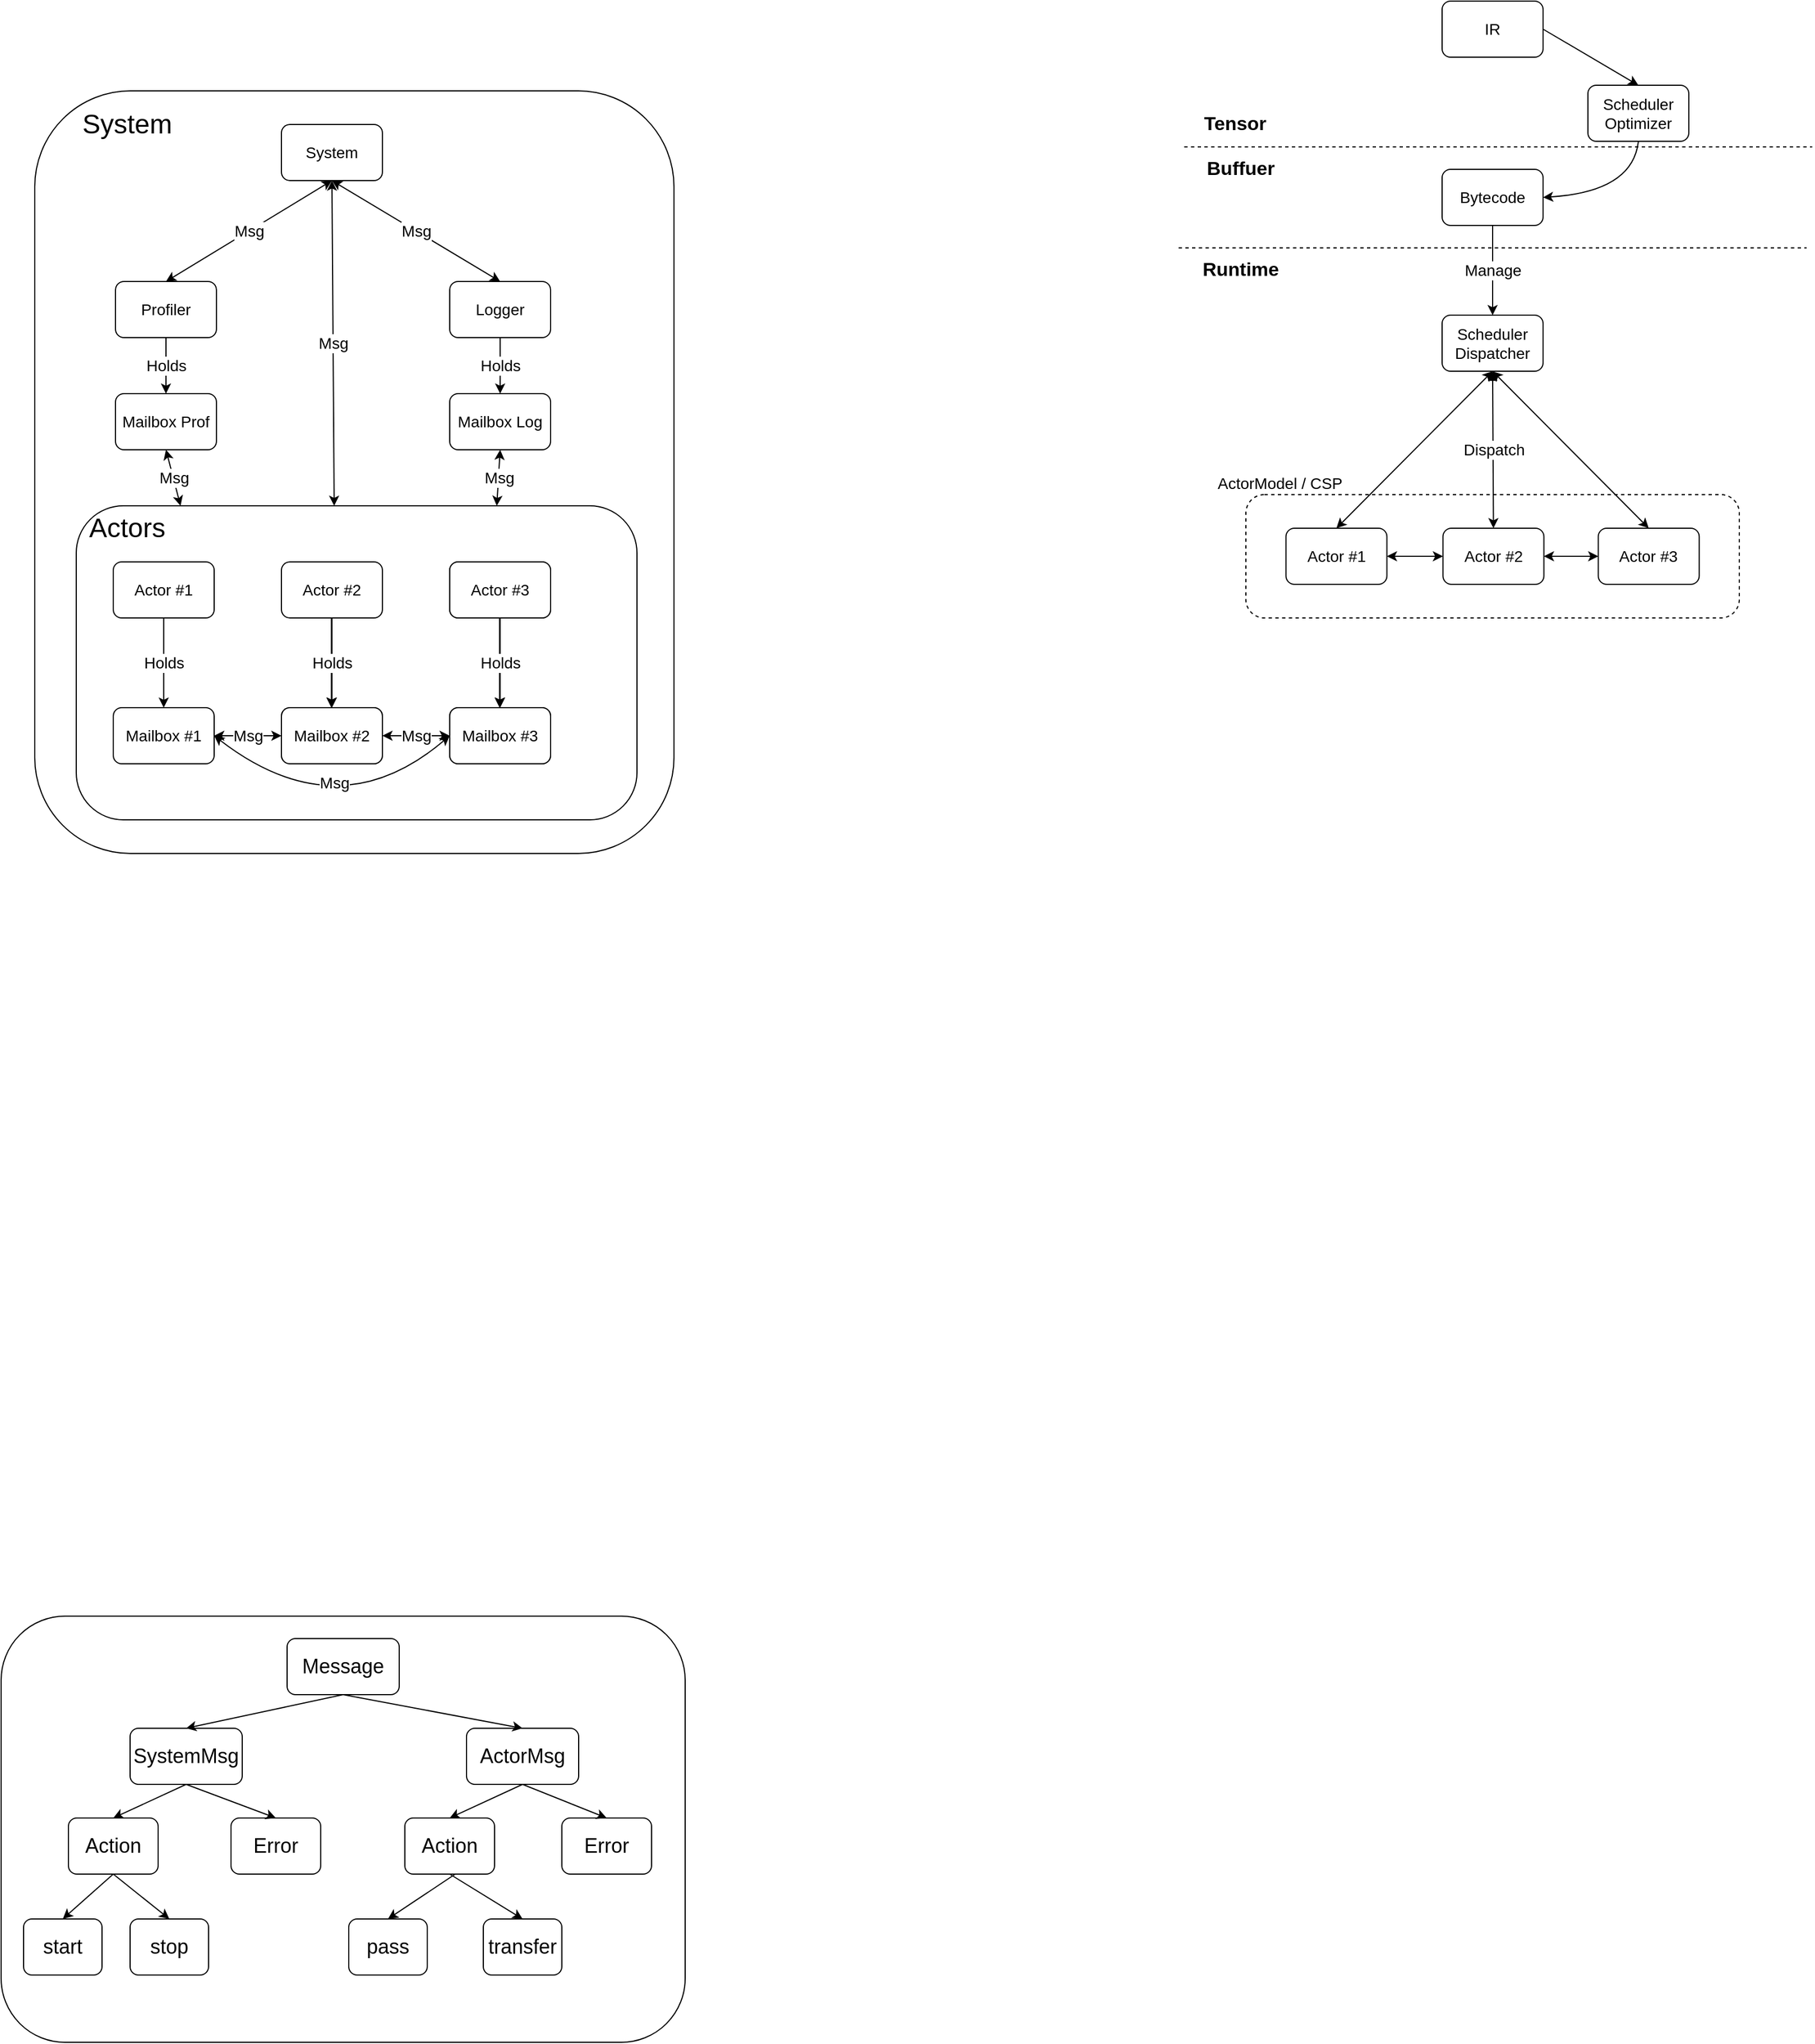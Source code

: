 <mxfile version="20.0.3" type="github" pages="3">
  <diagram id="C5RBs43oDa-KdzZeNtuy" name="flow">
    <mxGraphModel dx="2424" dy="1038" grid="1" gridSize="10" guides="1" tooltips="1" connect="1" arrows="1" fold="1" page="1" pageScale="1" pageWidth="827" pageHeight="1169" math="0" shadow="0">
      <root>
        <mxCell id="WIyWlLk6GJQsqaUBKTNV-0" />
        <mxCell id="WIyWlLk6GJQsqaUBKTNV-1" parent="WIyWlLk6GJQsqaUBKTNV-0" />
        <mxCell id="iDr1mqImWVxo8WTMFwHj-2" value="" style="rounded=1;whiteSpace=wrap;html=1;fillColor=#FFFFFF;" parent="WIyWlLk6GJQsqaUBKTNV-1" vertex="1">
          <mxGeometry x="-730" y="1480" width="610" height="380" as="geometry" />
        </mxCell>
        <mxCell id="iDr1mqImWVxo8WTMFwHj-0" value="" style="rounded=1;whiteSpace=wrap;html=1;fillColor=#FFFFFF;" parent="WIyWlLk6GJQsqaUBKTNV-1" vertex="1">
          <mxGeometry x="-700" y="120" width="570" height="680" as="geometry" />
        </mxCell>
        <mxCell id="vKvuOd5WfspxJ3sKfBwi-32" value="" style="rounded=1;whiteSpace=wrap;html=1;fillColor=#FFFFFF;" parent="WIyWlLk6GJQsqaUBKTNV-1" vertex="1">
          <mxGeometry x="-663" y="490" width="500" height="280" as="geometry" />
        </mxCell>
        <mxCell id="GxpNQqLrR4lgnH7dVVDZ-0" value="&lt;font style=&quot;font-size: 14px;&quot;&gt;IR&lt;/font&gt;" style="rounded=1;whiteSpace=wrap;html=1;" parent="WIyWlLk6GJQsqaUBKTNV-1" vertex="1">
          <mxGeometry x="555" y="40" width="90" height="50" as="geometry" />
        </mxCell>
        <mxCell id="GxpNQqLrR4lgnH7dVVDZ-2" value="&lt;font style=&quot;font-size: 14px;&quot;&gt;Bytecode&lt;/font&gt;" style="rounded=1;whiteSpace=wrap;html=1;" parent="WIyWlLk6GJQsqaUBKTNV-1" vertex="1">
          <mxGeometry x="555" y="190" width="90" height="50" as="geometry" />
        </mxCell>
        <mxCell id="GxpNQqLrR4lgnH7dVVDZ-5" value="" style="endArrow=none;dashed=1;html=1;" parent="WIyWlLk6GJQsqaUBKTNV-1" edge="1">
          <mxGeometry width="50" height="50" relative="1" as="geometry">
            <mxPoint x="320" y="260" as="sourcePoint" />
            <mxPoint x="880" y="260" as="targetPoint" />
          </mxGeometry>
        </mxCell>
        <mxCell id="GxpNQqLrR4lgnH7dVVDZ-6" value="&lt;b&gt;&lt;font style=&quot;font-size: 17px;&quot;&gt;Runtime&lt;/font&gt;&lt;/b&gt;" style="text;html=1;align=center;verticalAlign=middle;resizable=0;points=[];autosize=1;strokeColor=none;fillColor=none;" parent="WIyWlLk6GJQsqaUBKTNV-1" vertex="1">
          <mxGeometry x="335" y="270" width="80" height="20" as="geometry" />
        </mxCell>
        <mxCell id="GxpNQqLrR4lgnH7dVVDZ-7" value="&lt;font style=&quot;font-size: 14px;&quot;&gt;Actor #1&lt;/font&gt;" style="rounded=1;whiteSpace=wrap;html=1;" parent="WIyWlLk6GJQsqaUBKTNV-1" vertex="1">
          <mxGeometry x="415.75" y="510" width="90" height="50" as="geometry" />
        </mxCell>
        <mxCell id="GxpNQqLrR4lgnH7dVVDZ-8" value="&lt;font style=&quot;font-size: 14px;&quot;&gt;Scheduler&lt;br&gt;Dispatcher&lt;/font&gt;" style="rounded=1;whiteSpace=wrap;html=1;" parent="WIyWlLk6GJQsqaUBKTNV-1" vertex="1">
          <mxGeometry x="555" y="320" width="90" height="50" as="geometry" />
        </mxCell>
        <mxCell id="GxpNQqLrR4lgnH7dVVDZ-9" value="&lt;font style=&quot;font-size: 14px;&quot;&gt;Actor #2&lt;/font&gt;" style="rounded=1;whiteSpace=wrap;html=1;" parent="WIyWlLk6GJQsqaUBKTNV-1" vertex="1">
          <mxGeometry x="555.75" y="510" width="90" height="50" as="geometry" />
        </mxCell>
        <mxCell id="GxpNQqLrR4lgnH7dVVDZ-10" value="&lt;font style=&quot;font-size: 14px;&quot;&gt;Actor #3&lt;/font&gt;" style="rounded=1;whiteSpace=wrap;html=1;" parent="WIyWlLk6GJQsqaUBKTNV-1" vertex="1">
          <mxGeometry x="694.25" y="510" width="90" height="50" as="geometry" />
        </mxCell>
        <mxCell id="GxpNQqLrR4lgnH7dVVDZ-16" value="" style="endArrow=classic;startArrow=classic;html=1;entryX=0;entryY=0.5;entryDx=0;entryDy=0;exitX=1;exitY=0.5;exitDx=0;exitDy=0;" parent="WIyWlLk6GJQsqaUBKTNV-1" source="GxpNQqLrR4lgnH7dVVDZ-7" target="GxpNQqLrR4lgnH7dVVDZ-9" edge="1">
          <mxGeometry width="50" height="50" relative="1" as="geometry">
            <mxPoint x="435.75" y="720" as="sourcePoint" />
            <mxPoint x="575.75" y="580" as="targetPoint" />
          </mxGeometry>
        </mxCell>
        <mxCell id="GxpNQqLrR4lgnH7dVVDZ-17" value="" style="endArrow=classic;startArrow=classic;html=1;entryX=0;entryY=0.5;entryDx=0;entryDy=0;exitX=1;exitY=0.5;exitDx=0;exitDy=0;" parent="WIyWlLk6GJQsqaUBKTNV-1" source="GxpNQqLrR4lgnH7dVVDZ-9" target="GxpNQqLrR4lgnH7dVVDZ-10" edge="1">
          <mxGeometry width="50" height="50" relative="1" as="geometry">
            <mxPoint x="525.75" y="720" as="sourcePoint" />
            <mxPoint x="665.75" y="580" as="targetPoint" />
          </mxGeometry>
        </mxCell>
        <mxCell id="mCp2D2DZsQye_z4wcUXH-2" value="" style="endArrow=classic;rounded=0;fontSize=16;entryX=0.5;entryY=0;entryDx=0;entryDy=0;exitX=0.5;exitY=1;exitDx=0;exitDy=0;labelBorderColor=none;html=1;verticalAlign=middle;startArrow=block;startFill=1;" parent="WIyWlLk6GJQsqaUBKTNV-1" source="GxpNQqLrR4lgnH7dVVDZ-8" target="GxpNQqLrR4lgnH7dVVDZ-9" edge="1">
          <mxGeometry relative="1" as="geometry">
            <mxPoint x="705" y="350" as="sourcePoint" />
            <mxPoint x="805" y="350" as="targetPoint" />
          </mxGeometry>
        </mxCell>
        <mxCell id="mCp2D2DZsQye_z4wcUXH-3" value="Dispatch" style="edgeLabel;resizable=0;html=1;align=center;verticalAlign=middle;fontSize=14;" parent="mCp2D2DZsQye_z4wcUXH-2" connectable="0" vertex="1">
          <mxGeometry relative="1" as="geometry" />
        </mxCell>
        <mxCell id="mCp2D2DZsQye_z4wcUXH-6" value="" style="endArrow=classic;startArrow=classic;html=1;entryX=0.5;entryY=0;entryDx=0;entryDy=0;exitX=0.5;exitY=1;exitDx=0;exitDy=0;" parent="WIyWlLk6GJQsqaUBKTNV-1" source="GxpNQqLrR4lgnH7dVVDZ-8" target="GxpNQqLrR4lgnH7dVVDZ-7" edge="1">
          <mxGeometry width="50" height="50" relative="1" as="geometry">
            <mxPoint x="690" y="400" as="sourcePoint" />
            <mxPoint x="738.5" y="400" as="targetPoint" />
            <Array as="points" />
          </mxGeometry>
        </mxCell>
        <mxCell id="mCp2D2DZsQye_z4wcUXH-7" value="" style="endArrow=classic;startArrow=classic;html=1;entryX=0.5;entryY=0;entryDx=0;entryDy=0;exitX=0.5;exitY=1;exitDx=0;exitDy=0;" parent="WIyWlLk6GJQsqaUBKTNV-1" source="GxpNQqLrR4lgnH7dVVDZ-8" target="GxpNQqLrR4lgnH7dVVDZ-10" edge="1">
          <mxGeometry width="50" height="50" relative="1" as="geometry">
            <mxPoint x="665" y="600" as="sourcePoint" />
            <mxPoint x="713.5" y="600" as="targetPoint" />
          </mxGeometry>
        </mxCell>
        <mxCell id="JdIXmPIAXFxYYO2-05fA-1" value="&lt;font style=&quot;font-size: 14px;&quot;&gt;Scheduler&lt;br&gt;Optimizer&lt;/font&gt;" style="rounded=1;whiteSpace=wrap;html=1;" parent="WIyWlLk6GJQsqaUBKTNV-1" vertex="1">
          <mxGeometry x="685" y="115" width="90" height="50" as="geometry" />
        </mxCell>
        <mxCell id="JdIXmPIAXFxYYO2-05fA-2" value="" style="curved=1;endArrow=classic;html=1;rounded=0;labelBorderColor=none;fontSize=16;fontColor=#99FFCC;exitX=1;exitY=0.5;exitDx=0;exitDy=0;entryX=0.5;entryY=0;entryDx=0;entryDy=0;" parent="WIyWlLk6GJQsqaUBKTNV-1" source="GxpNQqLrR4lgnH7dVVDZ-0" target="JdIXmPIAXFxYYO2-05fA-1" edge="1">
          <mxGeometry width="50" height="50" relative="1" as="geometry">
            <mxPoint x="725" y="360" as="sourcePoint" />
            <mxPoint x="775" y="310" as="targetPoint" />
          </mxGeometry>
        </mxCell>
        <mxCell id="JdIXmPIAXFxYYO2-05fA-4" value="" style="endArrow=classic;rounded=0;fontSize=16;labelBorderColor=none;html=1;verticalAlign=middle;startArrow=none;startFill=0;exitX=0.5;exitY=1;exitDx=0;exitDy=0;entryX=0.5;entryY=0;entryDx=0;entryDy=0;" parent="WIyWlLk6GJQsqaUBKTNV-1" source="A3YoOnqOYl5nuhbCR5Bo-2" target="A3YoOnqOYl5nuhbCR5Bo-5" edge="1">
          <mxGeometry relative="1" as="geometry">
            <mxPoint x="-150" y="490" as="sourcePoint" />
            <mxPoint x="560" y="630" as="targetPoint" />
            <Array as="points">
              <mxPoint x="-585" y="610" />
            </Array>
          </mxGeometry>
        </mxCell>
        <mxCell id="JdIXmPIAXFxYYO2-05fA-5" value="Holds" style="edgeLabel;resizable=0;html=1;align=center;verticalAlign=middle;fontSize=14;" parent="JdIXmPIAXFxYYO2-05fA-4" connectable="0" vertex="1">
          <mxGeometry relative="1" as="geometry" />
        </mxCell>
        <mxCell id="JdIXmPIAXFxYYO2-05fA-6" value="" style="curved=1;endArrow=classic;html=1;rounded=0;labelBorderColor=none;fontSize=16;fontColor=#99FFCC;exitX=0.5;exitY=1;exitDx=0;exitDy=0;entryX=1;entryY=0.5;entryDx=0;entryDy=0;" parent="WIyWlLk6GJQsqaUBKTNV-1" source="JdIXmPIAXFxYYO2-05fA-1" target="GxpNQqLrR4lgnH7dVVDZ-2" edge="1">
          <mxGeometry width="50" height="50" relative="1" as="geometry">
            <mxPoint x="845" y="165" as="sourcePoint" />
            <mxPoint x="930" y="215" as="targetPoint" />
            <Array as="points">
              <mxPoint x="725" y="210" />
            </Array>
          </mxGeometry>
        </mxCell>
        <mxCell id="JdIXmPIAXFxYYO2-05fA-7" value="" style="endArrow=classic;rounded=0;fontSize=16;exitX=0.5;exitY=1;exitDx=0;exitDy=0;labelBorderColor=none;html=1;verticalAlign=middle;startArrow=none;startFill=0;entryX=0.5;entryY=0;entryDx=0;entryDy=0;" parent="WIyWlLk6GJQsqaUBKTNV-1" source="GxpNQqLrR4lgnH7dVVDZ-2" target="GxpNQqLrR4lgnH7dVVDZ-8" edge="1">
          <mxGeometry relative="1" as="geometry">
            <mxPoint x="599.5" y="250" as="sourcePoint" />
            <mxPoint x="600" y="350" as="targetPoint" />
          </mxGeometry>
        </mxCell>
        <mxCell id="JdIXmPIAXFxYYO2-05fA-8" value="Manage" style="edgeLabel;resizable=0;html=1;align=center;verticalAlign=middle;fontSize=14;" parent="JdIXmPIAXFxYYO2-05fA-7" connectable="0" vertex="1">
          <mxGeometry relative="1" as="geometry" />
        </mxCell>
        <mxCell id="JdIXmPIAXFxYYO2-05fA-11" value="" style="rounded=1;whiteSpace=wrap;html=1;fontSize=14;fontColor=#99FFCC;fillColor=none;dashed=1;shadow=0;sketch=0;glass=0;" parent="WIyWlLk6GJQsqaUBKTNV-1" vertex="1">
          <mxGeometry x="380" y="480" width="440" height="110" as="geometry" />
        </mxCell>
        <mxCell id="JdIXmPIAXFxYYO2-05fA-12" value="ActorModel / CSP" style="text;html=1;align=center;verticalAlign=middle;resizable=0;points=[];autosize=1;strokeColor=none;fillColor=none;fontSize=14;fontColor=#000000;" parent="WIyWlLk6GJQsqaUBKTNV-1" vertex="1">
          <mxGeometry x="345" y="460" width="130" height="20" as="geometry" />
        </mxCell>
        <mxCell id="JdIXmPIAXFxYYO2-05fA-13" value="" style="endArrow=none;dashed=1;html=1;" parent="WIyWlLk6GJQsqaUBKTNV-1" edge="1">
          <mxGeometry width="50" height="50" relative="1" as="geometry">
            <mxPoint x="325" y="170" as="sourcePoint" />
            <mxPoint x="885" y="170" as="targetPoint" />
          </mxGeometry>
        </mxCell>
        <mxCell id="JdIXmPIAXFxYYO2-05fA-14" value="&lt;b&gt;&lt;font style=&quot;font-size: 17px;&quot;&gt;Buffuer&lt;/font&gt;&lt;/b&gt;" style="text;html=1;align=center;verticalAlign=middle;resizable=0;points=[];autosize=1;strokeColor=none;fillColor=none;" parent="WIyWlLk6GJQsqaUBKTNV-1" vertex="1">
          <mxGeometry x="335" y="180" width="80" height="20" as="geometry" />
        </mxCell>
        <mxCell id="JdIXmPIAXFxYYO2-05fA-15" value="&lt;b&gt;&lt;font style=&quot;font-size: 17px;&quot;&gt;Tensor&lt;br&gt;&lt;/font&gt;&lt;/b&gt;" style="text;html=1;align=center;verticalAlign=middle;resizable=0;points=[];autosize=1;strokeColor=none;fillColor=none;" parent="WIyWlLk6GJQsqaUBKTNV-1" vertex="1">
          <mxGeometry x="335" y="140" width="70" height="20" as="geometry" />
        </mxCell>
        <mxCell id="A3YoOnqOYl5nuhbCR5Bo-2" value="&lt;font style=&quot;font-size: 14px;&quot;&gt;Actor #1&lt;/font&gt;" style="rounded=1;whiteSpace=wrap;html=1;" parent="WIyWlLk6GJQsqaUBKTNV-1" vertex="1">
          <mxGeometry x="-630" y="540" width="90" height="50" as="geometry" />
        </mxCell>
        <mxCell id="2EiarvyYfo41P1rPObto-3" value="" style="edgeStyle=orthogonalEdgeStyle;rounded=0;orthogonalLoop=1;jettySize=auto;html=1;" edge="1" parent="WIyWlLk6GJQsqaUBKTNV-1" source="A3YoOnqOYl5nuhbCR5Bo-3" target="2EiarvyYfo41P1rPObto-2">
          <mxGeometry relative="1" as="geometry" />
        </mxCell>
        <mxCell id="A3YoOnqOYl5nuhbCR5Bo-3" value="&lt;font style=&quot;font-size: 14px;&quot;&gt;Actor #2&lt;/font&gt;" style="rounded=1;whiteSpace=wrap;html=1;" parent="WIyWlLk6GJQsqaUBKTNV-1" vertex="1">
          <mxGeometry x="-480" y="540" width="90" height="50" as="geometry" />
        </mxCell>
        <mxCell id="2EiarvyYfo41P1rPObto-1" value="" style="edgeStyle=orthogonalEdgeStyle;rounded=0;orthogonalLoop=1;jettySize=auto;html=1;" edge="1" parent="WIyWlLk6GJQsqaUBKTNV-1" source="A3YoOnqOYl5nuhbCR5Bo-4" target="2EiarvyYfo41P1rPObto-0">
          <mxGeometry relative="1" as="geometry" />
        </mxCell>
        <mxCell id="A3YoOnqOYl5nuhbCR5Bo-4" value="&lt;font style=&quot;font-size: 14px;&quot;&gt;Actor #3&lt;/font&gt;" style="rounded=1;whiteSpace=wrap;html=1;" parent="WIyWlLk6GJQsqaUBKTNV-1" vertex="1">
          <mxGeometry x="-330" y="540" width="90" height="50" as="geometry" />
        </mxCell>
        <mxCell id="A3YoOnqOYl5nuhbCR5Bo-5" value="&lt;font style=&quot;font-size: 14px;&quot;&gt;Mailbox #1&lt;/font&gt;" style="rounded=1;whiteSpace=wrap;html=1;" parent="WIyWlLk6GJQsqaUBKTNV-1" vertex="1">
          <mxGeometry x="-630" y="670" width="90" height="50" as="geometry" />
        </mxCell>
        <mxCell id="A3YoOnqOYl5nuhbCR5Bo-6" value="&lt;font style=&quot;font-size: 14px;&quot;&gt;Mailbox #2&lt;/font&gt;" style="rounded=1;whiteSpace=wrap;html=1;" parent="WIyWlLk6GJQsqaUBKTNV-1" vertex="1">
          <mxGeometry x="-480" y="670" width="90" height="50" as="geometry" />
        </mxCell>
        <mxCell id="A3YoOnqOYl5nuhbCR5Bo-7" value="&lt;font style=&quot;font-size: 14px;&quot;&gt;Mailbox #3&lt;/font&gt;" style="rounded=1;whiteSpace=wrap;html=1;" parent="WIyWlLk6GJQsqaUBKTNV-1" vertex="1">
          <mxGeometry x="-330" y="670" width="90" height="50" as="geometry" />
        </mxCell>
        <mxCell id="A3YoOnqOYl5nuhbCR5Bo-15" value="" style="endArrow=classic;rounded=0;fontSize=16;labelBorderColor=none;html=1;verticalAlign=middle;startArrow=none;startFill=0;exitX=0.5;exitY=1;exitDx=0;exitDy=0;entryX=0.5;entryY=0;entryDx=0;entryDy=0;" parent="WIyWlLk6GJQsqaUBKTNV-1" edge="1">
          <mxGeometry relative="1" as="geometry">
            <mxPoint x="-435.5" y="590" as="sourcePoint" />
            <mxPoint x="-435.5" y="670" as="targetPoint" />
            <Array as="points">
              <mxPoint x="-435.5" y="610" />
            </Array>
          </mxGeometry>
        </mxCell>
        <mxCell id="A3YoOnqOYl5nuhbCR5Bo-16" value="Holds" style="edgeLabel;resizable=0;html=1;align=center;verticalAlign=middle;fontSize=14;" parent="A3YoOnqOYl5nuhbCR5Bo-15" connectable="0" vertex="1">
          <mxGeometry relative="1" as="geometry" />
        </mxCell>
        <mxCell id="A3YoOnqOYl5nuhbCR5Bo-17" value="" style="endArrow=classic;rounded=0;fontSize=16;labelBorderColor=none;html=1;verticalAlign=middle;startArrow=none;startFill=0;exitX=0.5;exitY=1;exitDx=0;exitDy=0;entryX=0.5;entryY=0;entryDx=0;entryDy=0;" parent="WIyWlLk6GJQsqaUBKTNV-1" edge="1">
          <mxGeometry relative="1" as="geometry">
            <mxPoint x="-285.5" y="590" as="sourcePoint" />
            <mxPoint x="-285.5" y="670" as="targetPoint" />
            <Array as="points">
              <mxPoint x="-285.5" y="610" />
            </Array>
          </mxGeometry>
        </mxCell>
        <mxCell id="A3YoOnqOYl5nuhbCR5Bo-18" value="Holds" style="edgeLabel;resizable=0;html=1;align=center;verticalAlign=middle;fontSize=14;" parent="A3YoOnqOYl5nuhbCR5Bo-17" connectable="0" vertex="1">
          <mxGeometry relative="1" as="geometry" />
        </mxCell>
        <mxCell id="vKvuOd5WfspxJ3sKfBwi-0" value="" style="endArrow=classic;rounded=0;fontSize=16;labelBorderColor=none;html=1;verticalAlign=middle;startArrow=classic;startFill=1;exitX=0;exitY=0.5;exitDx=0;exitDy=0;entryX=1;entryY=0.5;entryDx=0;entryDy=0;" parent="WIyWlLk6GJQsqaUBKTNV-1" source="A3YoOnqOYl5nuhbCR5Bo-6" target="A3YoOnqOYl5nuhbCR5Bo-5" edge="1">
          <mxGeometry relative="1" as="geometry">
            <mxPoint x="-500" y="750" as="sourcePoint" />
            <mxPoint x="-500" y="830" as="targetPoint" />
            <Array as="points" />
          </mxGeometry>
        </mxCell>
        <mxCell id="vKvuOd5WfspxJ3sKfBwi-1" value="Msg" style="edgeLabel;resizable=0;html=1;align=center;verticalAlign=middle;fontSize=14;" parent="vKvuOd5WfspxJ3sKfBwi-0" connectable="0" vertex="1">
          <mxGeometry relative="1" as="geometry" />
        </mxCell>
        <mxCell id="vKvuOd5WfspxJ3sKfBwi-3" value="" style="endArrow=classic;rounded=0;fontSize=16;labelBorderColor=none;html=1;verticalAlign=middle;startArrow=classic;startFill=1;exitX=0;exitY=0.5;exitDx=0;exitDy=0;entryX=1;entryY=0.5;entryDx=0;entryDy=0;" parent="WIyWlLk6GJQsqaUBKTNV-1" source="A3YoOnqOYl5nuhbCR5Bo-7" target="A3YoOnqOYl5nuhbCR5Bo-6" edge="1">
          <mxGeometry relative="1" as="geometry">
            <mxPoint x="-470" y="705" as="sourcePoint" />
            <mxPoint x="-530" y="705" as="targetPoint" />
            <Array as="points" />
          </mxGeometry>
        </mxCell>
        <mxCell id="vKvuOd5WfspxJ3sKfBwi-4" value="Msg" style="edgeLabel;resizable=0;html=1;align=center;verticalAlign=middle;fontSize=14;" parent="vKvuOd5WfspxJ3sKfBwi-3" connectable="0" vertex="1">
          <mxGeometry relative="1" as="geometry" />
        </mxCell>
        <mxCell id="vKvuOd5WfspxJ3sKfBwi-6" value="" style="endArrow=classic;fontSize=16;labelBorderColor=none;html=1;verticalAlign=middle;startArrow=classic;startFill=1;entryX=1;entryY=0.5;entryDx=0;entryDy=0;curved=1;exitX=0;exitY=0.5;exitDx=0;exitDy=0;" parent="WIyWlLk6GJQsqaUBKTNV-1" source="A3YoOnqOYl5nuhbCR5Bo-7" target="A3YoOnqOYl5nuhbCR5Bo-5" edge="1">
          <mxGeometry relative="1" as="geometry">
            <mxPoint x="-350" y="770" as="sourcePoint" />
            <mxPoint x="-520" y="715" as="targetPoint" />
            <Array as="points">
              <mxPoint x="-430" y="780" />
            </Array>
          </mxGeometry>
        </mxCell>
        <mxCell id="vKvuOd5WfspxJ3sKfBwi-33" value="Msg" style="edgeLabel;resizable=0;html=1;align=center;verticalAlign=middle;fontSize=14;" parent="WIyWlLk6GJQsqaUBKTNV-1" connectable="0" vertex="1">
          <mxGeometry x="-340" y="710" as="geometry">
            <mxPoint x="-93" y="27" as="offset" />
          </mxGeometry>
        </mxCell>
        <mxCell id="vKvuOd5WfspxJ3sKfBwi-34" value="&lt;font style=&quot;font-size: 24px;&quot;&gt;Actors&lt;/font&gt;" style="text;html=1;align=center;verticalAlign=middle;resizable=0;points=[];autosize=1;strokeColor=none;fillColor=none;" parent="WIyWlLk6GJQsqaUBKTNV-1" vertex="1">
          <mxGeometry x="-658" y="500" width="80" height="20" as="geometry" />
        </mxCell>
        <mxCell id="iDr1mqImWVxo8WTMFwHj-1" value="&lt;font style=&quot;font-size: 24px;&quot;&gt;System&lt;/font&gt;" style="text;html=1;align=center;verticalAlign=middle;resizable=0;points=[];autosize=1;strokeColor=none;fillColor=none;" parent="WIyWlLk6GJQsqaUBKTNV-1" vertex="1">
          <mxGeometry x="-668" y="140" width="100" height="20" as="geometry" />
        </mxCell>
        <mxCell id="iDr1mqImWVxo8WTMFwHj-5" value="&lt;font style=&quot;font-size: 18px;&quot;&gt;Message&lt;/font&gt;" style="rounded=1;whiteSpace=wrap;html=1;" parent="WIyWlLk6GJQsqaUBKTNV-1" vertex="1">
          <mxGeometry x="-475" y="1500" width="100" height="50" as="geometry" />
        </mxCell>
        <mxCell id="iDr1mqImWVxo8WTMFwHj-6" value="&lt;font style=&quot;font-size: 18px;&quot;&gt;SystemMsg&lt;/font&gt;" style="rounded=1;whiteSpace=wrap;html=1;" parent="WIyWlLk6GJQsqaUBKTNV-1" vertex="1">
          <mxGeometry x="-615" y="1580" width="100" height="50" as="geometry" />
        </mxCell>
        <mxCell id="iDr1mqImWVxo8WTMFwHj-7" value="&lt;font style=&quot;font-size: 18px;&quot;&gt;ActorMsg&lt;/font&gt;" style="rounded=1;whiteSpace=wrap;html=1;" parent="WIyWlLk6GJQsqaUBKTNV-1" vertex="1">
          <mxGeometry x="-315" y="1580" width="100" height="50" as="geometry" />
        </mxCell>
        <mxCell id="iDr1mqImWVxo8WTMFwHj-8" value="&lt;font style=&quot;font-size: 18px;&quot;&gt;Action&lt;/font&gt;" style="rounded=1;whiteSpace=wrap;html=1;" parent="WIyWlLk6GJQsqaUBKTNV-1" vertex="1">
          <mxGeometry x="-670" y="1660" width="80" height="50" as="geometry" />
        </mxCell>
        <mxCell id="iDr1mqImWVxo8WTMFwHj-9" value="&lt;font style=&quot;font-size: 18px;&quot;&gt;Error&lt;/font&gt;" style="rounded=1;whiteSpace=wrap;html=1;" parent="WIyWlLk6GJQsqaUBKTNV-1" vertex="1">
          <mxGeometry x="-525" y="1660" width="80" height="50" as="geometry" />
        </mxCell>
        <mxCell id="iDr1mqImWVxo8WTMFwHj-11" value="&lt;span style=&quot;font-size: 18px;&quot;&gt;start&lt;/span&gt;" style="rounded=1;whiteSpace=wrap;html=1;" parent="WIyWlLk6GJQsqaUBKTNV-1" vertex="1">
          <mxGeometry x="-710" y="1750" width="70" height="50" as="geometry" />
        </mxCell>
        <mxCell id="iDr1mqImWVxo8WTMFwHj-12" value="&lt;span style=&quot;font-size: 18px;&quot;&gt;stop&lt;/span&gt;" style="rounded=1;whiteSpace=wrap;html=1;" parent="WIyWlLk6GJQsqaUBKTNV-1" vertex="1">
          <mxGeometry x="-615" y="1750" width="70" height="50" as="geometry" />
        </mxCell>
        <mxCell id="iDr1mqImWVxo8WTMFwHj-15" value="" style="endArrow=classic;html=1;rounded=0;fontSize=18;exitX=0.5;exitY=1;exitDx=0;exitDy=0;entryX=0.5;entryY=0;entryDx=0;entryDy=0;" parent="WIyWlLk6GJQsqaUBKTNV-1" source="iDr1mqImWVxo8WTMFwHj-5" target="iDr1mqImWVxo8WTMFwHj-6" edge="1">
          <mxGeometry width="50" height="50" relative="1" as="geometry">
            <mxPoint x="-340" y="1580" as="sourcePoint" />
            <mxPoint x="-290" y="1530" as="targetPoint" />
          </mxGeometry>
        </mxCell>
        <mxCell id="iDr1mqImWVxo8WTMFwHj-16" value="" style="endArrow=classic;html=1;rounded=0;fontSize=18;exitX=0.5;exitY=1;exitDx=0;exitDy=0;entryX=0.5;entryY=0;entryDx=0;entryDy=0;" parent="WIyWlLk6GJQsqaUBKTNV-1" source="iDr1mqImWVxo8WTMFwHj-5" target="iDr1mqImWVxo8WTMFwHj-7" edge="1">
          <mxGeometry width="50" height="50" relative="1" as="geometry">
            <mxPoint x="-405" y="1560.0" as="sourcePoint" />
            <mxPoint x="-555" y="1590.0" as="targetPoint" />
          </mxGeometry>
        </mxCell>
        <mxCell id="iDr1mqImWVxo8WTMFwHj-17" value="" style="endArrow=classic;html=1;rounded=0;fontSize=18;exitX=0.5;exitY=1;exitDx=0;exitDy=0;entryX=0.5;entryY=0;entryDx=0;entryDy=0;" parent="WIyWlLk6GJQsqaUBKTNV-1" source="iDr1mqImWVxo8WTMFwHj-6" target="iDr1mqImWVxo8WTMFwHj-8" edge="1">
          <mxGeometry width="50" height="50" relative="1" as="geometry">
            <mxPoint x="-395" y="1570.0" as="sourcePoint" />
            <mxPoint x="-545" y="1600.0" as="targetPoint" />
          </mxGeometry>
        </mxCell>
        <mxCell id="iDr1mqImWVxo8WTMFwHj-18" value="" style="endArrow=classic;html=1;rounded=0;fontSize=18;exitX=0.5;exitY=1;exitDx=0;exitDy=0;entryX=0.5;entryY=0;entryDx=0;entryDy=0;" parent="WIyWlLk6GJQsqaUBKTNV-1" source="iDr1mqImWVxo8WTMFwHj-8" target="iDr1mqImWVxo8WTMFwHj-11" edge="1">
          <mxGeometry width="50" height="50" relative="1" as="geometry">
            <mxPoint x="-385" y="1580.0" as="sourcePoint" />
            <mxPoint x="-535" y="1610.0" as="targetPoint" />
          </mxGeometry>
        </mxCell>
        <mxCell id="iDr1mqImWVxo8WTMFwHj-19" value="" style="endArrow=classic;html=1;rounded=0;fontSize=18;entryX=0.5;entryY=0;entryDx=0;entryDy=0;exitX=0.5;exitY=1;exitDx=0;exitDy=0;" parent="WIyWlLk6GJQsqaUBKTNV-1" source="iDr1mqImWVxo8WTMFwHj-6" target="iDr1mqImWVxo8WTMFwHj-9" edge="1">
          <mxGeometry width="50" height="50" relative="1" as="geometry">
            <mxPoint x="-375" y="1590.0" as="sourcePoint" />
            <mxPoint x="-525" y="1620.0" as="targetPoint" />
          </mxGeometry>
        </mxCell>
        <mxCell id="iDr1mqImWVxo8WTMFwHj-20" value="" style="endArrow=classic;html=1;rounded=0;fontSize=18;entryX=0.5;entryY=0;entryDx=0;entryDy=0;exitX=0.5;exitY=1;exitDx=0;exitDy=0;" parent="WIyWlLk6GJQsqaUBKTNV-1" source="iDr1mqImWVxo8WTMFwHj-8" target="iDr1mqImWVxo8WTMFwHj-12" edge="1">
          <mxGeometry width="50" height="50" relative="1" as="geometry">
            <mxPoint x="-555" y="1640.0" as="sourcePoint" />
            <mxPoint x="-475" y="1670.0" as="targetPoint" />
          </mxGeometry>
        </mxCell>
        <mxCell id="iDr1mqImWVxo8WTMFwHj-21" value="&lt;font style=&quot;font-size: 18px;&quot;&gt;Action&lt;/font&gt;" style="rounded=1;whiteSpace=wrap;html=1;" parent="WIyWlLk6GJQsqaUBKTNV-1" vertex="1">
          <mxGeometry x="-370" y="1660" width="80" height="50" as="geometry" />
        </mxCell>
        <mxCell id="iDr1mqImWVxo8WTMFwHj-22" value="&lt;font style=&quot;font-size: 18px;&quot;&gt;Error&lt;/font&gt;" style="rounded=1;whiteSpace=wrap;html=1;" parent="WIyWlLk6GJQsqaUBKTNV-1" vertex="1">
          <mxGeometry x="-230" y="1660" width="80" height="50" as="geometry" />
        </mxCell>
        <mxCell id="iDr1mqImWVxo8WTMFwHj-23" value="" style="endArrow=classic;html=1;rounded=0;fontSize=18;entryX=0.5;entryY=0;entryDx=0;entryDy=0;exitX=0.5;exitY=1;exitDx=0;exitDy=0;" parent="WIyWlLk6GJQsqaUBKTNV-1" source="iDr1mqImWVxo8WTMFwHj-7" target="iDr1mqImWVxo8WTMFwHj-21" edge="1">
          <mxGeometry width="50" height="50" relative="1" as="geometry">
            <mxPoint x="-275" y="1760" as="sourcePoint" />
            <mxPoint x="-340" y="1790.0" as="targetPoint" />
          </mxGeometry>
        </mxCell>
        <mxCell id="iDr1mqImWVxo8WTMFwHj-24" value="" style="endArrow=classic;html=1;rounded=0;fontSize=18;entryX=0.5;entryY=0;entryDx=0;entryDy=0;exitX=0.5;exitY=1;exitDx=0;exitDy=0;" parent="WIyWlLk6GJQsqaUBKTNV-1" source="iDr1mqImWVxo8WTMFwHj-7" target="iDr1mqImWVxo8WTMFwHj-22" edge="1">
          <mxGeometry width="50" height="50" relative="1" as="geometry">
            <mxPoint x="-255" y="1640.0" as="sourcePoint" />
            <mxPoint x="-320" y="1670.0" as="targetPoint" />
          </mxGeometry>
        </mxCell>
        <mxCell id="iDr1mqImWVxo8WTMFwHj-32" value="&lt;span style=&quot;font-size: 18px;&quot;&gt;pass&lt;/span&gt;" style="rounded=1;whiteSpace=wrap;html=1;" parent="WIyWlLk6GJQsqaUBKTNV-1" vertex="1">
          <mxGeometry x="-420" y="1750" width="70" height="50" as="geometry" />
        </mxCell>
        <mxCell id="iDr1mqImWVxo8WTMFwHj-33" value="&lt;span style=&quot;font-size: 18px;&quot;&gt;transfer&lt;/span&gt;" style="rounded=1;whiteSpace=wrap;html=1;" parent="WIyWlLk6GJQsqaUBKTNV-1" vertex="1">
          <mxGeometry x="-300" y="1750" width="70" height="50" as="geometry" />
        </mxCell>
        <mxCell id="iDr1mqImWVxo8WTMFwHj-34" value="" style="endArrow=classic;html=1;rounded=0;fontSize=18;entryX=0.5;entryY=0;entryDx=0;entryDy=0;exitX=0.5;exitY=1;exitDx=0;exitDy=0;" parent="WIyWlLk6GJQsqaUBKTNV-1" source="iDr1mqImWVxo8WTMFwHj-21" target="iDr1mqImWVxo8WTMFwHj-33" edge="1">
          <mxGeometry width="50" height="50" relative="1" as="geometry">
            <mxPoint x="-330" y="1710.0" as="sourcePoint" />
            <mxPoint x="-280" y="1750" as="targetPoint" />
          </mxGeometry>
        </mxCell>
        <mxCell id="iDr1mqImWVxo8WTMFwHj-35" value="" style="endArrow=classic;html=1;rounded=0;fontSize=18;entryX=0.5;entryY=0;entryDx=0;entryDy=0;" parent="WIyWlLk6GJQsqaUBKTNV-1" target="iDr1mqImWVxo8WTMFwHj-32" edge="1">
          <mxGeometry width="50" height="50" relative="1" as="geometry">
            <mxPoint x="-325" y="1710" as="sourcePoint" />
            <mxPoint x="-370" y="1750" as="targetPoint" />
          </mxGeometry>
        </mxCell>
        <mxCell id="iDr1mqImWVxo8WTMFwHj-38" value="&lt;font style=&quot;font-size: 14px;&quot;&gt;Profiler&lt;/font&gt;" style="rounded=1;whiteSpace=wrap;html=1;" parent="WIyWlLk6GJQsqaUBKTNV-1" vertex="1">
          <mxGeometry x="-628" y="290" width="90" height="50" as="geometry" />
        </mxCell>
        <mxCell id="iDr1mqImWVxo8WTMFwHj-40" value="&lt;font style=&quot;font-size: 14px;&quot;&gt;Logger&lt;/font&gt;" style="rounded=1;whiteSpace=wrap;html=1;" parent="WIyWlLk6GJQsqaUBKTNV-1" vertex="1">
          <mxGeometry x="-330" y="290" width="90" height="50" as="geometry" />
        </mxCell>
        <mxCell id="iDr1mqImWVxo8WTMFwHj-41" value="" style="endArrow=classic;rounded=0;fontSize=16;labelBorderColor=none;html=1;verticalAlign=middle;startArrow=none;startFill=0;exitX=0.5;exitY=1;exitDx=0;exitDy=0;entryX=0.5;entryY=0;entryDx=0;entryDy=0;" parent="WIyWlLk6GJQsqaUBKTNV-1" source="iDr1mqImWVxo8WTMFwHj-38" target="iDr1mqImWVxo8WTMFwHj-46" edge="1">
          <mxGeometry relative="1" as="geometry">
            <mxPoint x="-450" y="410.0" as="sourcePoint" />
            <mxPoint x="-583" y="390" as="targetPoint" />
            <Array as="points" />
          </mxGeometry>
        </mxCell>
        <mxCell id="iDr1mqImWVxo8WTMFwHj-42" value="Holds" style="edgeLabel;resizable=0;html=1;align=center;verticalAlign=middle;fontSize=14;" parent="iDr1mqImWVxo8WTMFwHj-41" connectable="0" vertex="1">
          <mxGeometry relative="1" as="geometry" />
        </mxCell>
        <mxCell id="iDr1mqImWVxo8WTMFwHj-43" value="" style="endArrow=classic;rounded=0;fontSize=16;labelBorderColor=none;html=1;verticalAlign=middle;startArrow=none;startFill=0;exitX=0.5;exitY=1;exitDx=0;exitDy=0;entryX=0.5;entryY=0;entryDx=0;entryDy=0;" parent="WIyWlLk6GJQsqaUBKTNV-1" source="iDr1mqImWVxo8WTMFwHj-40" target="iDr1mqImWVxo8WTMFwHj-47" edge="1">
          <mxGeometry relative="1" as="geometry">
            <mxPoint x="-285.59" y="340" as="sourcePoint" />
            <mxPoint x="-286" y="380" as="targetPoint" />
            <Array as="points" />
          </mxGeometry>
        </mxCell>
        <mxCell id="iDr1mqImWVxo8WTMFwHj-44" value="Holds" style="edgeLabel;resizable=0;html=1;align=center;verticalAlign=middle;fontSize=14;" parent="iDr1mqImWVxo8WTMFwHj-43" connectable="0" vertex="1">
          <mxGeometry relative="1" as="geometry" />
        </mxCell>
        <mxCell id="iDr1mqImWVxo8WTMFwHj-46" value="&lt;font style=&quot;font-size: 14px;&quot;&gt;Mailbox Prof&lt;/font&gt;" style="rounded=1;whiteSpace=wrap;html=1;" parent="WIyWlLk6GJQsqaUBKTNV-1" vertex="1">
          <mxGeometry x="-628" y="390" width="90" height="50" as="geometry" />
        </mxCell>
        <mxCell id="iDr1mqImWVxo8WTMFwHj-47" value="&lt;font style=&quot;font-size: 14px;&quot;&gt;Mailbox Log&lt;/font&gt;" style="rounded=1;whiteSpace=wrap;html=1;" parent="WIyWlLk6GJQsqaUBKTNV-1" vertex="1">
          <mxGeometry x="-330" y="390" width="90" height="50" as="geometry" />
        </mxCell>
        <mxCell id="iDr1mqImWVxo8WTMFwHj-50" value="" style="endArrow=classic;rounded=0;fontSize=16;labelBorderColor=none;html=1;verticalAlign=middle;startArrow=classic;startFill=1;exitX=0.5;exitY=1;exitDx=0;exitDy=0;" parent="WIyWlLk6GJQsqaUBKTNV-1" source="iDr1mqImWVxo8WTMFwHj-46" edge="1">
          <mxGeometry relative="1" as="geometry">
            <mxPoint x="-309" y="250.0" as="sourcePoint" />
            <mxPoint x="-570" y="490" as="targetPoint" />
            <Array as="points" />
          </mxGeometry>
        </mxCell>
        <mxCell id="iDr1mqImWVxo8WTMFwHj-51" value="Msg" style="edgeLabel;resizable=0;html=1;align=center;verticalAlign=middle;fontSize=14;" parent="iDr1mqImWVxo8WTMFwHj-50" connectable="0" vertex="1">
          <mxGeometry relative="1" as="geometry" />
        </mxCell>
        <mxCell id="iDr1mqImWVxo8WTMFwHj-52" value="" style="endArrow=classic;rounded=0;fontSize=16;labelBorderColor=none;html=1;verticalAlign=middle;startArrow=classic;startFill=1;entryX=0.5;entryY=1;entryDx=0;entryDy=0;exitX=0.75;exitY=0;exitDx=0;exitDy=0;" parent="WIyWlLk6GJQsqaUBKTNV-1" source="vKvuOd5WfspxJ3sKfBwi-32" target="iDr1mqImWVxo8WTMFwHj-47" edge="1">
          <mxGeometry relative="1" as="geometry">
            <mxPoint x="-280" y="490" as="sourcePoint" />
            <mxPoint x="40" y="595.0" as="targetPoint" />
            <Array as="points" />
          </mxGeometry>
        </mxCell>
        <mxCell id="iDr1mqImWVxo8WTMFwHj-53" value="Msg" style="edgeLabel;resizable=0;html=1;align=center;verticalAlign=middle;fontSize=14;" parent="iDr1mqImWVxo8WTMFwHj-52" connectable="0" vertex="1">
          <mxGeometry relative="1" as="geometry" />
        </mxCell>
        <mxCell id="iDr1mqImWVxo8WTMFwHj-54" value="&lt;font style=&quot;font-size: 14px;&quot;&gt;System&lt;/font&gt;" style="rounded=1;whiteSpace=wrap;html=1;" parent="WIyWlLk6GJQsqaUBKTNV-1" vertex="1">
          <mxGeometry x="-480" y="150" width="90" height="50" as="geometry" />
        </mxCell>
        <mxCell id="iDr1mqImWVxo8WTMFwHj-55" value="" style="endArrow=classic;rounded=0;fontSize=16;labelBorderColor=none;html=1;verticalAlign=middle;startArrow=classic;startFill=1;exitX=0.5;exitY=0;exitDx=0;exitDy=0;entryX=0.5;entryY=1;entryDx=0;entryDy=0;" parent="WIyWlLk6GJQsqaUBKTNV-1" source="iDr1mqImWVxo8WTMFwHj-40" target="iDr1mqImWVxo8WTMFwHj-54" edge="1">
          <mxGeometry relative="1" as="geometry">
            <mxPoint x="-153" y="214.41" as="sourcePoint" />
            <mxPoint x="-363" y="214.41" as="targetPoint" />
            <Array as="points" />
          </mxGeometry>
        </mxCell>
        <mxCell id="iDr1mqImWVxo8WTMFwHj-56" value="Msg" style="edgeLabel;resizable=0;html=1;align=center;verticalAlign=middle;fontSize=14;" parent="iDr1mqImWVxo8WTMFwHj-55" connectable="0" vertex="1">
          <mxGeometry relative="1" as="geometry" />
        </mxCell>
        <mxCell id="iDr1mqImWVxo8WTMFwHj-57" value="" style="endArrow=classic;rounded=0;fontSize=16;labelBorderColor=none;html=1;verticalAlign=middle;startArrow=classic;startFill=1;exitX=0.5;exitY=0;exitDx=0;exitDy=0;entryX=0.5;entryY=1;entryDx=0;entryDy=0;" parent="WIyWlLk6GJQsqaUBKTNV-1" source="iDr1mqImWVxo8WTMFwHj-38" target="iDr1mqImWVxo8WTMFwHj-54" edge="1">
          <mxGeometry relative="1" as="geometry">
            <mxPoint x="-383" y="310" as="sourcePoint" />
            <mxPoint x="-533" y="220" as="targetPoint" />
            <Array as="points" />
          </mxGeometry>
        </mxCell>
        <mxCell id="iDr1mqImWVxo8WTMFwHj-58" value="Msg" style="edgeLabel;resizable=0;html=1;align=center;verticalAlign=middle;fontSize=14;" parent="iDr1mqImWVxo8WTMFwHj-57" connectable="0" vertex="1">
          <mxGeometry relative="1" as="geometry" />
        </mxCell>
        <mxCell id="iDr1mqImWVxo8WTMFwHj-59" value="" style="endArrow=classic;rounded=0;fontSize=16;labelBorderColor=none;html=1;verticalAlign=middle;startArrow=classic;startFill=1;entryX=0.5;entryY=1;entryDx=0;entryDy=0;exitX=0.46;exitY=0;exitDx=0;exitDy=0;exitPerimeter=0;" parent="WIyWlLk6GJQsqaUBKTNV-1" source="vKvuOd5WfspxJ3sKfBwi-32" target="iDr1mqImWVxo8WTMFwHj-54" edge="1">
          <mxGeometry relative="1" as="geometry">
            <mxPoint x="-430" y="490" as="sourcePoint" />
            <mxPoint x="-463" y="250" as="targetPoint" />
            <Array as="points" />
          </mxGeometry>
        </mxCell>
        <mxCell id="iDr1mqImWVxo8WTMFwHj-60" value="Msg" style="edgeLabel;resizable=0;html=1;align=center;verticalAlign=middle;fontSize=14;" parent="iDr1mqImWVxo8WTMFwHj-59" connectable="0" vertex="1">
          <mxGeometry relative="1" as="geometry" />
        </mxCell>
        <mxCell id="2EiarvyYfo41P1rPObto-0" value="&lt;font style=&quot;font-size: 14px;&quot;&gt;Mailbox #3&lt;/font&gt;" style="rounded=1;whiteSpace=wrap;html=1;" vertex="1" parent="WIyWlLk6GJQsqaUBKTNV-1">
          <mxGeometry x="-330" y="670" width="90" height="50" as="geometry" />
        </mxCell>
        <mxCell id="2EiarvyYfo41P1rPObto-2" value="&lt;font style=&quot;font-size: 14px;&quot;&gt;Mailbox #2&lt;/font&gt;" style="rounded=1;whiteSpace=wrap;html=1;" vertex="1" parent="WIyWlLk6GJQsqaUBKTNV-1">
          <mxGeometry x="-480" y="670" width="90" height="50" as="geometry" />
        </mxCell>
        <mxCell id="2EiarvyYfo41P1rPObto-4" value="&lt;font style=&quot;font-size: 14px;&quot;&gt;Actor #3&lt;/font&gt;" style="rounded=1;whiteSpace=wrap;html=1;" vertex="1" parent="WIyWlLk6GJQsqaUBKTNV-1">
          <mxGeometry x="-330" y="540" width="90" height="50" as="geometry" />
        </mxCell>
      </root>
    </mxGraphModel>
  </diagram>
  <diagram id="soVk92ZErdhQjfOdM-VE" name="quadrant">
    <mxGraphModel dx="1038" dy="675" grid="1" gridSize="10" guides="1" tooltips="1" connect="1" arrows="1" fold="1" page="1" pageScale="1" pageWidth="827" pageHeight="1169" math="0" shadow="0">
      <root>
        <mxCell id="0" />
        <mxCell id="1" parent="0" />
        <mxCell id="UeynZ63uCsjoUwef6pp8-1" value="" style="endArrow=classic;html=1;exitX=0.5;exitY=1;exitDx=0;exitDy=0;" parent="1" edge="1">
          <mxGeometry width="50" height="50" relative="1" as="geometry">
            <mxPoint x="159" y="320" as="sourcePoint" />
            <mxPoint x="670" y="320" as="targetPoint" />
            <Array as="points" />
          </mxGeometry>
        </mxCell>
        <mxCell id="UeynZ63uCsjoUwef6pp8-2" value="" style="endArrow=classic;html=1;" parent="1" edge="1">
          <mxGeometry width="50" height="50" relative="1" as="geometry">
            <mxPoint x="400" y="520" as="sourcePoint" />
            <mxPoint x="400" y="120" as="targetPoint" />
            <Array as="points" />
          </mxGeometry>
        </mxCell>
        <mxCell id="UeynZ63uCsjoUwef6pp8-3" value="&lt;b&gt;&lt;font style=&quot;font-size: 19px;&quot;&gt;TroubleShooting&lt;/font&gt;&lt;/b&gt;" style="text;html=1;align=center;verticalAlign=middle;resizable=0;points=[];autosize=1;strokeColor=none;fillColor=none;fontSize=17;" parent="1" vertex="1">
          <mxGeometry x="50" y="280" width="170" height="30" as="geometry" />
        </mxCell>
        <mxCell id="UeynZ63uCsjoUwef6pp8-4" value="&lt;font style=&quot;font-size: 16px;&quot;&gt;Hard&lt;/font&gt;" style="text;html=1;align=center;verticalAlign=middle;resizable=0;points=[];autosize=1;strokeColor=none;fillColor=none;fontSize=19;" parent="1" vertex="1">
          <mxGeometry x="140" y="325" width="50" height="30" as="geometry" />
        </mxCell>
        <mxCell id="UeynZ63uCsjoUwef6pp8-5" value="&lt;font style=&quot;font-size: 16px;&quot;&gt;Easy&lt;/font&gt;" style="text;html=1;align=center;verticalAlign=middle;resizable=0;points=[];autosize=1;strokeColor=none;fillColor=none;fontSize=19;" parent="1" vertex="1">
          <mxGeometry x="640" y="325" width="50" height="30" as="geometry" />
        </mxCell>
        <mxCell id="UeynZ63uCsjoUwef6pp8-6" value="&lt;font style=&quot;font-size: 16px;&quot;&gt;High&lt;/font&gt;" style="text;html=1;align=center;verticalAlign=middle;resizable=0;points=[];autosize=1;strokeColor=none;fillColor=none;fontSize=19;" parent="1" vertex="1">
          <mxGeometry x="405" y="100" width="50" height="30" as="geometry" />
        </mxCell>
        <mxCell id="UeynZ63uCsjoUwef6pp8-7" value="&lt;font style=&quot;font-size: 16px;&quot;&gt;Low&lt;br&gt;&lt;/font&gt;" style="text;html=1;align=center;verticalAlign=middle;resizable=0;points=[];autosize=1;strokeColor=none;fillColor=none;fontSize=19;" parent="1" vertex="1">
          <mxGeometry x="410" y="500" width="40" height="30" as="geometry" />
        </mxCell>
        <mxCell id="UeynZ63uCsjoUwef6pp8-8" value="Threads &amp;amp; Locks" style="text;html=1;align=center;verticalAlign=middle;resizable=0;points=[];autosize=1;strokeColor=none;fillColor=none;fontSize=16;" parent="1" vertex="1">
          <mxGeometry x="130" y="450" width="140" height="20" as="geometry" />
        </mxCell>
        <mxCell id="UeynZ63uCsjoUwef6pp8-9" value="Transactional Memory" style="text;html=1;align=center;verticalAlign=middle;resizable=0;points=[];autosize=1;strokeColor=none;fillColor=none;fontSize=16;" parent="1" vertex="1">
          <mxGeometry x="530" y="200" width="170" height="20" as="geometry" />
        </mxCell>
        <mxCell id="UeynZ63uCsjoUwef6pp8-10" value="Actor Model" style="text;html=1;align=center;verticalAlign=middle;resizable=0;points=[];autosize=1;strokeColor=none;fillColor=none;fontSize=16;rotation=0;" parent="1" vertex="1">
          <mxGeometry x="530" y="260" width="100" height="20" as="geometry" />
        </mxCell>
        <mxCell id="UeynZ63uCsjoUwef6pp8-11" value="MapReduce" style="text;html=1;align=center;verticalAlign=middle;resizable=0;points=[];autosize=1;strokeColor=none;fillColor=none;fontSize=16;" parent="1" vertex="1">
          <mxGeometry x="200" y="350" width="100" height="20" as="geometry" />
        </mxCell>
        <mxCell id="UeynZ63uCsjoUwef6pp8-12" value="Event-driven Model" style="text;html=1;align=center;verticalAlign=middle;resizable=0;points=[];autosize=1;strokeColor=none;fillColor=none;fontSize=16;" parent="1" vertex="1">
          <mxGeometry x="420" y="410" width="150" height="20" as="geometry" />
        </mxCell>
        <mxCell id="UeynZ63uCsjoUwef6pp8-13" value="Grid Computing" style="text;html=1;align=center;verticalAlign=middle;resizable=0;points=[];autosize=1;strokeColor=none;fillColor=none;fontSize=16;" parent="1" vertex="1">
          <mxGeometry x="220" y="200" width="130" height="20" as="geometry" />
        </mxCell>
        <mxCell id="UeynZ63uCsjoUwef6pp8-14" value="CSP" style="text;html=1;align=center;verticalAlign=middle;resizable=0;points=[];autosize=1;strokeColor=none;fillColor=none;fontSize=16;" parent="1" vertex="1">
          <mxGeometry x="520" y="460" width="50" height="20" as="geometry" />
        </mxCell>
        <mxCell id="UeynZ63uCsjoUwef6pp8-15" value="Structured Concurrency" style="text;html=1;align=center;verticalAlign=middle;resizable=0;points=[];autosize=1;strokeColor=none;fillColor=none;fontSize=16;" parent="1" vertex="1">
          <mxGeometry x="355" y="170" width="180" height="20" as="geometry" />
        </mxCell>
        <mxCell id="UeynZ63uCsjoUwef6pp8-16" value="Async-io &amp;amp; Future" style="text;html=1;align=center;verticalAlign=middle;resizable=0;points=[];autosize=1;strokeColor=none;fillColor=none;fontSize=16;" parent="1" vertex="1">
          <mxGeometry x="355" y="345" width="140" height="20" as="geometry" />
        </mxCell>
        <mxCell id="cV-ll6Z-VPOYGcU5f_6I-1" value="&lt;b&gt;&lt;font style=&quot;font-size: 19px;&quot;&gt;Implementation Difficulty&lt;/font&gt;&lt;/b&gt;" style="text;html=1;align=center;verticalAlign=middle;resizable=0;points=[];autosize=1;strokeColor=none;fillColor=none;fontSize=17;" parent="1" vertex="1">
          <mxGeometry x="160" y="90" width="250" height="40" as="geometry" />
        </mxCell>
        <mxCell id="cV-ll6Z-VPOYGcU5f_6I-2" value="" style="shape=waypoint;sketch=0;fillStyle=solid;size=6;pointerEvents=1;points=[];fillColor=none;resizable=0;rotatable=0;perimeter=centerPerimeter;snapToPoint=1;fontSize=16;" parent="1" vertex="1">
          <mxGeometry x="560" y="230" width="40" height="40" as="geometry" />
        </mxCell>
        <mxCell id="cV-ll6Z-VPOYGcU5f_6I-3" value="" style="shape=waypoint;sketch=0;fillStyle=solid;size=6;pointerEvents=1;points=[];fillColor=none;resizable=0;rotatable=0;perimeter=centerPerimeter;snapToPoint=1;fontSize=16;" parent="1" vertex="1">
          <mxGeometry x="420" y="140" width="40" height="40" as="geometry" />
        </mxCell>
        <mxCell id="cV-ll6Z-VPOYGcU5f_6I-4" value="" style="shape=waypoint;sketch=0;fillStyle=solid;size=6;pointerEvents=1;points=[];fillColor=none;resizable=0;rotatable=0;perimeter=centerPerimeter;snapToPoint=1;fontSize=16;" parent="1" vertex="1">
          <mxGeometry x="260" y="170" width="40" height="40" as="geometry" />
        </mxCell>
        <mxCell id="cV-ll6Z-VPOYGcU5f_6I-5" value="" style="shape=waypoint;sketch=0;fillStyle=solid;size=6;pointerEvents=1;points=[];fillColor=none;resizable=0;rotatable=0;perimeter=centerPerimeter;snapToPoint=1;fontSize=16;" parent="1" vertex="1">
          <mxGeometry x="230" y="325" width="40" height="40" as="geometry" />
        </mxCell>
        <mxCell id="cV-ll6Z-VPOYGcU5f_6I-6" value="" style="shape=waypoint;sketch=0;fillStyle=solid;size=6;pointerEvents=1;points=[];fillColor=none;resizable=0;rotatable=0;perimeter=centerPerimeter;snapToPoint=1;fontSize=16;" parent="1" vertex="1">
          <mxGeometry x="180" y="420" width="40" height="40" as="geometry" />
        </mxCell>
        <mxCell id="cV-ll6Z-VPOYGcU5f_6I-9" value="" style="shape=waypoint;sketch=0;fillStyle=solid;size=6;pointerEvents=1;points=[];fillColor=none;resizable=0;rotatable=0;perimeter=centerPerimeter;snapToPoint=1;fontSize=16;" parent="1" vertex="1">
          <mxGeometry x="590" y="170" width="40" height="40" as="geometry" />
        </mxCell>
        <mxCell id="cV-ll6Z-VPOYGcU5f_6I-12" value="" style="shape=waypoint;sketch=0;fillStyle=solid;size=6;pointerEvents=1;points=[];fillColor=none;resizable=0;rotatable=0;perimeter=centerPerimeter;snapToPoint=1;fontSize=16;" parent="1" vertex="1">
          <mxGeometry x="405" y="320" width="40" height="40" as="geometry" />
        </mxCell>
        <mxCell id="cV-ll6Z-VPOYGcU5f_6I-13" value="" style="shape=waypoint;sketch=0;fillStyle=solid;size=6;pointerEvents=1;points=[];fillColor=none;resizable=0;rotatable=0;perimeter=centerPerimeter;snapToPoint=1;fontSize=16;" parent="1" vertex="1">
          <mxGeometry x="470" y="380" width="40" height="40" as="geometry" />
        </mxCell>
        <mxCell id="cV-ll6Z-VPOYGcU5f_6I-14" value="" style="shape=waypoint;sketch=0;fillStyle=solid;size=6;pointerEvents=1;points=[];fillColor=none;resizable=0;rotatable=0;perimeter=centerPerimeter;snapToPoint=1;fontSize=16;" parent="1" vertex="1">
          <mxGeometry x="520" y="430" width="40" height="40" as="geometry" />
        </mxCell>
      </root>
    </mxGraphModel>
  </diagram>
  <diagram id="R9yb9r4bhH9ksJ21Rtkm" name="Actor_OA">
    <mxGraphModel dx="1865" dy="675" grid="1" gridSize="10" guides="1" tooltips="1" connect="1" arrows="1" fold="1" page="1" pageScale="1" pageWidth="827" pageHeight="1169" math="0" shadow="0">
      <root>
        <mxCell id="0" />
        <mxCell id="1" parent="0" />
        <mxCell id="6CwIh8_SnteMB-dm0Z0z-2" value="" style="rounded=1;whiteSpace=wrap;html=1;fillColor=#FFFFFF;" vertex="1" parent="1">
          <mxGeometry x="-670" y="480" width="507" height="290" as="geometry" />
        </mxCell>
        <mxCell id="6CwIh8_SnteMB-dm0Z0z-3" value="" style="endArrow=classic;rounded=0;fontSize=16;labelBorderColor=none;html=1;verticalAlign=middle;startArrow=none;startFill=0;exitX=0.5;exitY=1;exitDx=0;exitDy=0;entryX=0.5;entryY=0;entryDx=0;entryDy=0;" edge="1" parent="1" source="6CwIh8_SnteMB-dm0Z0z-5" target="6CwIh8_SnteMB-dm0Z0z-10">
          <mxGeometry relative="1" as="geometry">
            <mxPoint x="-150" y="490" as="sourcePoint" />
            <mxPoint x="560" y="630" as="targetPoint" />
            <Array as="points">
              <mxPoint x="-585" y="610" />
            </Array>
          </mxGeometry>
        </mxCell>
        <mxCell id="6CwIh8_SnteMB-dm0Z0z-4" value="Holds" style="edgeLabel;resizable=0;html=1;align=center;verticalAlign=middle;fontSize=14;" connectable="0" vertex="1" parent="6CwIh8_SnteMB-dm0Z0z-3">
          <mxGeometry relative="1" as="geometry" />
        </mxCell>
        <mxCell id="6CwIh8_SnteMB-dm0Z0z-5" value="&lt;font style=&quot;font-size: 14px;&quot;&gt;Actor #1&lt;/font&gt;" style="rounded=1;whiteSpace=wrap;html=1;" vertex="1" parent="1">
          <mxGeometry x="-630" y="540" width="90" height="50" as="geometry" />
        </mxCell>
        <mxCell id="6CwIh8_SnteMB-dm0Z0z-6" value="" style="edgeStyle=orthogonalEdgeStyle;rounded=0;orthogonalLoop=1;jettySize=auto;html=1;" edge="1" parent="1" source="6CwIh8_SnteMB-dm0Z0z-7" target="6CwIh8_SnteMB-dm0Z0z-46">
          <mxGeometry relative="1" as="geometry" />
        </mxCell>
        <mxCell id="6CwIh8_SnteMB-dm0Z0z-7" value="&lt;font style=&quot;font-size: 14px;&quot;&gt;Actor #2&lt;/font&gt;" style="rounded=1;whiteSpace=wrap;html=1;" vertex="1" parent="1">
          <mxGeometry x="-480" y="540" width="90" height="50" as="geometry" />
        </mxCell>
        <mxCell id="6CwIh8_SnteMB-dm0Z0z-8" value="" style="edgeStyle=orthogonalEdgeStyle;rounded=0;orthogonalLoop=1;jettySize=auto;html=1;" edge="1" parent="1" source="6CwIh8_SnteMB-dm0Z0z-9" target="6CwIh8_SnteMB-dm0Z0z-45">
          <mxGeometry relative="1" as="geometry" />
        </mxCell>
        <mxCell id="6CwIh8_SnteMB-dm0Z0z-9" value="&lt;font style=&quot;font-size: 14px;&quot;&gt;Actor #3&lt;/font&gt;" style="rounded=1;whiteSpace=wrap;html=1;" vertex="1" parent="1">
          <mxGeometry x="-330" y="540" width="90" height="50" as="geometry" />
        </mxCell>
        <mxCell id="6CwIh8_SnteMB-dm0Z0z-10" value="&lt;font style=&quot;font-size: 14px;&quot;&gt;Mailbox #1&lt;/font&gt;" style="rounded=1;whiteSpace=wrap;html=1;" vertex="1" parent="1">
          <mxGeometry x="-630" y="670" width="90" height="50" as="geometry" />
        </mxCell>
        <mxCell id="6CwIh8_SnteMB-dm0Z0z-11" value="&lt;font style=&quot;font-size: 14px;&quot;&gt;Mailbox #2&lt;/font&gt;" style="rounded=1;whiteSpace=wrap;html=1;" vertex="1" parent="1">
          <mxGeometry x="-480" y="670" width="90" height="50" as="geometry" />
        </mxCell>
        <mxCell id="6CwIh8_SnteMB-dm0Z0z-12" value="&lt;font style=&quot;font-size: 14px;&quot;&gt;Mailbox #3&lt;/font&gt;" style="rounded=1;whiteSpace=wrap;html=1;" vertex="1" parent="1">
          <mxGeometry x="-330" y="670" width="90" height="50" as="geometry" />
        </mxCell>
        <mxCell id="6CwIh8_SnteMB-dm0Z0z-13" value="" style="endArrow=classic;rounded=0;fontSize=16;labelBorderColor=none;html=1;verticalAlign=middle;startArrow=none;startFill=0;exitX=0.5;exitY=1;exitDx=0;exitDy=0;entryX=0.5;entryY=0;entryDx=0;entryDy=0;" edge="1" parent="1">
          <mxGeometry relative="1" as="geometry">
            <mxPoint x="-435.5" y="590" as="sourcePoint" />
            <mxPoint x="-435.5" y="670" as="targetPoint" />
            <Array as="points">
              <mxPoint x="-435.5" y="610" />
            </Array>
          </mxGeometry>
        </mxCell>
        <mxCell id="6CwIh8_SnteMB-dm0Z0z-14" value="Holds" style="edgeLabel;resizable=0;html=1;align=center;verticalAlign=middle;fontSize=14;" connectable="0" vertex="1" parent="6CwIh8_SnteMB-dm0Z0z-13">
          <mxGeometry relative="1" as="geometry" />
        </mxCell>
        <mxCell id="6CwIh8_SnteMB-dm0Z0z-15" value="" style="endArrow=classic;rounded=0;fontSize=16;labelBorderColor=none;html=1;verticalAlign=middle;startArrow=none;startFill=0;exitX=0.5;exitY=1;exitDx=0;exitDy=0;entryX=0.5;entryY=0;entryDx=0;entryDy=0;" edge="1" parent="1">
          <mxGeometry relative="1" as="geometry">
            <mxPoint x="-285.5" y="590" as="sourcePoint" />
            <mxPoint x="-285.5" y="670" as="targetPoint" />
            <Array as="points">
              <mxPoint x="-285.5" y="610" />
            </Array>
          </mxGeometry>
        </mxCell>
        <mxCell id="6CwIh8_SnteMB-dm0Z0z-16" value="Holds" style="edgeLabel;resizable=0;html=1;align=center;verticalAlign=middle;fontSize=14;" connectable="0" vertex="1" parent="6CwIh8_SnteMB-dm0Z0z-15">
          <mxGeometry relative="1" as="geometry" />
        </mxCell>
        <mxCell id="6CwIh8_SnteMB-dm0Z0z-17" value="" style="endArrow=classic;rounded=0;fontSize=16;labelBorderColor=none;html=1;verticalAlign=middle;startArrow=classic;startFill=1;exitX=0;exitY=0.5;exitDx=0;exitDy=0;entryX=1;entryY=0.5;entryDx=0;entryDy=0;" edge="1" parent="1" source="6CwIh8_SnteMB-dm0Z0z-11" target="6CwIh8_SnteMB-dm0Z0z-10">
          <mxGeometry relative="1" as="geometry">
            <mxPoint x="-500" y="750" as="sourcePoint" />
            <mxPoint x="-500" y="830" as="targetPoint" />
            <Array as="points" />
          </mxGeometry>
        </mxCell>
        <mxCell id="6CwIh8_SnteMB-dm0Z0z-18" value="Msg" style="edgeLabel;resizable=0;html=1;align=center;verticalAlign=middle;fontSize=14;" connectable="0" vertex="1" parent="6CwIh8_SnteMB-dm0Z0z-17">
          <mxGeometry relative="1" as="geometry" />
        </mxCell>
        <mxCell id="6CwIh8_SnteMB-dm0Z0z-19" value="" style="endArrow=classic;rounded=0;fontSize=16;labelBorderColor=none;html=1;verticalAlign=middle;startArrow=classic;startFill=1;exitX=0;exitY=0.5;exitDx=0;exitDy=0;entryX=1;entryY=0.5;entryDx=0;entryDy=0;" edge="1" parent="1" source="6CwIh8_SnteMB-dm0Z0z-12" target="6CwIh8_SnteMB-dm0Z0z-11">
          <mxGeometry relative="1" as="geometry">
            <mxPoint x="-470" y="705" as="sourcePoint" />
            <mxPoint x="-530" y="705" as="targetPoint" />
            <Array as="points" />
          </mxGeometry>
        </mxCell>
        <mxCell id="6CwIh8_SnteMB-dm0Z0z-20" value="Msg" style="edgeLabel;resizable=0;html=1;align=center;verticalAlign=middle;fontSize=14;" connectable="0" vertex="1" parent="6CwIh8_SnteMB-dm0Z0z-19">
          <mxGeometry relative="1" as="geometry" />
        </mxCell>
        <mxCell id="6CwIh8_SnteMB-dm0Z0z-21" value="" style="endArrow=classic;fontSize=16;labelBorderColor=none;html=1;verticalAlign=middle;startArrow=classic;startFill=1;entryX=1;entryY=0.5;entryDx=0;entryDy=0;curved=1;exitX=0;exitY=0.5;exitDx=0;exitDy=0;" edge="1" parent="1" source="6CwIh8_SnteMB-dm0Z0z-12" target="6CwIh8_SnteMB-dm0Z0z-10">
          <mxGeometry relative="1" as="geometry">
            <mxPoint x="-350" y="770" as="sourcePoint" />
            <mxPoint x="-520" y="715" as="targetPoint" />
            <Array as="points">
              <mxPoint x="-430" y="780" />
            </Array>
          </mxGeometry>
        </mxCell>
        <mxCell id="6CwIh8_SnteMB-dm0Z0z-22" value="Msg" style="edgeLabel;resizable=0;html=1;align=center;verticalAlign=middle;fontSize=14;" connectable="0" vertex="1" parent="1">
          <mxGeometry x="-340" y="710" as="geometry">
            <mxPoint x="-93" y="27" as="offset" />
          </mxGeometry>
        </mxCell>
        <mxCell id="6CwIh8_SnteMB-dm0Z0z-23" value="&lt;font style=&quot;font-size: 24px;&quot;&gt;Actors&lt;/font&gt;" style="text;html=1;align=center;verticalAlign=middle;resizable=0;points=[];autosize=1;strokeColor=none;fillColor=none;" vertex="1" parent="1">
          <mxGeometry x="-658" y="500" width="80" height="20" as="geometry" />
        </mxCell>
        <mxCell id="6CwIh8_SnteMB-dm0Z0z-45" value="&lt;font style=&quot;font-size: 14px;&quot;&gt;Mailbox #3&lt;/font&gt;" style="rounded=1;whiteSpace=wrap;html=1;" vertex="1" parent="1">
          <mxGeometry x="-330" y="670" width="90" height="50" as="geometry" />
        </mxCell>
        <mxCell id="6CwIh8_SnteMB-dm0Z0z-46" value="&lt;font style=&quot;font-size: 14px;&quot;&gt;Mailbox #2&lt;/font&gt;" style="rounded=1;whiteSpace=wrap;html=1;" vertex="1" parent="1">
          <mxGeometry x="-480" y="670" width="90" height="50" as="geometry" />
        </mxCell>
        <mxCell id="6CwIh8_SnteMB-dm0Z0z-47" value="&lt;font style=&quot;font-size: 14px;&quot;&gt;Actor #3&lt;/font&gt;" style="rounded=1;whiteSpace=wrap;html=1;" vertex="1" parent="1">
          <mxGeometry x="-330" y="540" width="90" height="50" as="geometry" />
        </mxCell>
      </root>
    </mxGraphModel>
  </diagram>
</mxfile>
